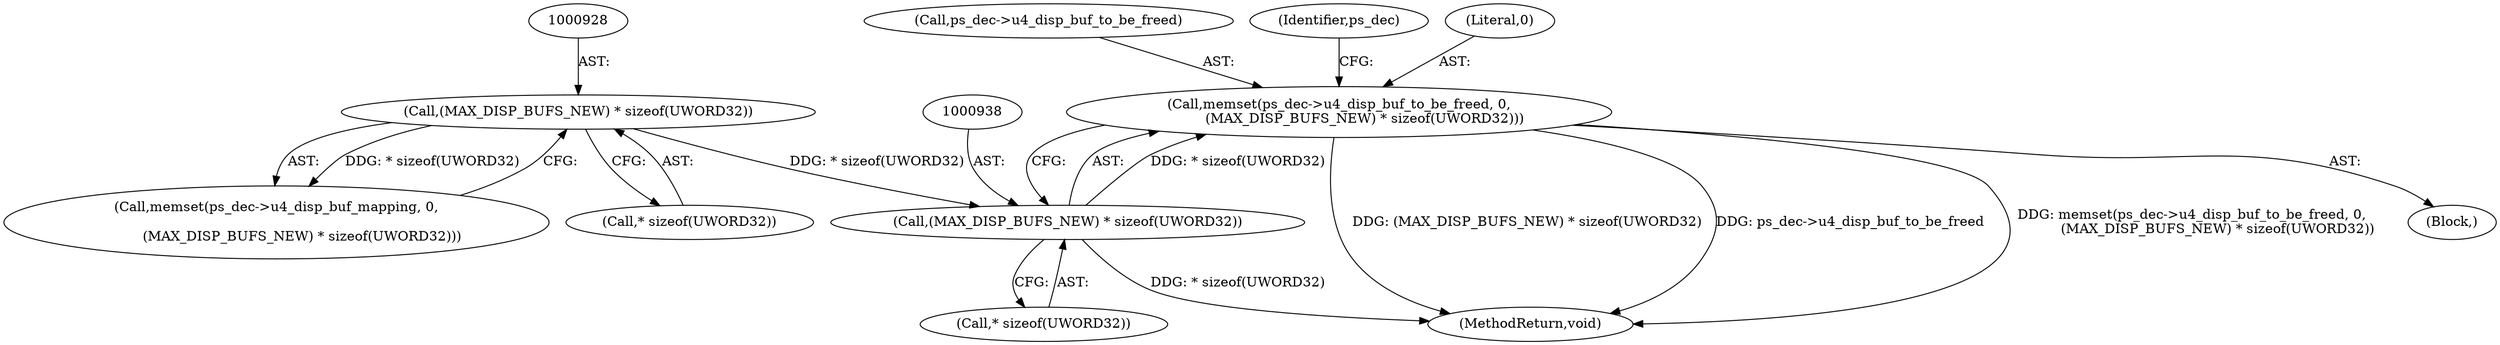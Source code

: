 digraph "0_Android_cc676ebd95247646e67907ccab150fb77a847335@API" {
"1000932" [label="(Call,memset(ps_dec->u4_disp_buf_to_be_freed, 0,\n            (MAX_DISP_BUFS_NEW) * sizeof(UWORD32)))"];
"1000937" [label="(Call,(MAX_DISP_BUFS_NEW) * sizeof(UWORD32))"];
"1000927" [label="(Call,(MAX_DISP_BUFS_NEW) * sizeof(UWORD32))"];
"1000933" [label="(Call,ps_dec->u4_disp_buf_to_be_freed)"];
"1000932" [label="(Call,memset(ps_dec->u4_disp_buf_to_be_freed, 0,\n            (MAX_DISP_BUFS_NEW) * sizeof(UWORD32)))"];
"1000922" [label="(Call,memset(ps_dec->u4_disp_buf_mapping, 0,\n\n            (MAX_DISP_BUFS_NEW) * sizeof(UWORD32)))"];
"1000944" [label="(Identifier,ps_dec)"];
"1000927" [label="(Call,(MAX_DISP_BUFS_NEW) * sizeof(UWORD32))"];
"1000937" [label="(Call,(MAX_DISP_BUFS_NEW) * sizeof(UWORD32))"];
"1000963" [label="(MethodReturn,void)"];
"1000936" [label="(Literal,0)"];
"1000929" [label="(Call,* sizeof(UWORD32))"];
"1000121" [label="(Block,)"];
"1000939" [label="(Call,* sizeof(UWORD32))"];
"1000932" -> "1000121"  [label="AST: "];
"1000932" -> "1000937"  [label="CFG: "];
"1000933" -> "1000932"  [label="AST: "];
"1000936" -> "1000932"  [label="AST: "];
"1000937" -> "1000932"  [label="AST: "];
"1000944" -> "1000932"  [label="CFG: "];
"1000932" -> "1000963"  [label="DDG: (MAX_DISP_BUFS_NEW) * sizeof(UWORD32)"];
"1000932" -> "1000963"  [label="DDG: ps_dec->u4_disp_buf_to_be_freed"];
"1000932" -> "1000963"  [label="DDG: memset(ps_dec->u4_disp_buf_to_be_freed, 0,\n            (MAX_DISP_BUFS_NEW) * sizeof(UWORD32))"];
"1000937" -> "1000932"  [label="DDG: * sizeof(UWORD32)"];
"1000937" -> "1000939"  [label="CFG: "];
"1000938" -> "1000937"  [label="AST: "];
"1000939" -> "1000937"  [label="AST: "];
"1000937" -> "1000963"  [label="DDG: * sizeof(UWORD32)"];
"1000927" -> "1000937"  [label="DDG: * sizeof(UWORD32)"];
"1000927" -> "1000922"  [label="AST: "];
"1000927" -> "1000929"  [label="CFG: "];
"1000928" -> "1000927"  [label="AST: "];
"1000929" -> "1000927"  [label="AST: "];
"1000922" -> "1000927"  [label="CFG: "];
"1000927" -> "1000922"  [label="DDG: * sizeof(UWORD32)"];
}

